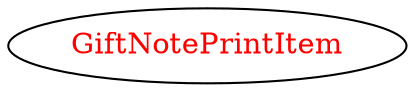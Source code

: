 digraph dependencyGraph {
 concentrate=true;
 ranksep="2.0";
 rankdir="LR"; 
 splines="ortho";
"GiftNotePrintItem" [fontcolor="red"];
}
